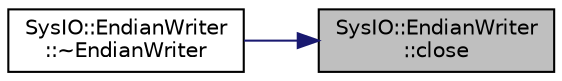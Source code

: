 digraph "SysIO::EndianWriter::close"
{
 // LATEX_PDF_SIZE
  edge [fontname="Helvetica",fontsize="10",labelfontname="Helvetica",labelfontsize="10"];
  node [fontname="Helvetica",fontsize="10",shape=record];
  rankdir="RL";
  Node1 [label="SysIO::EndianWriter\l::close",height=0.2,width=0.4,color="black", fillcolor="grey75", style="filled", fontcolor="black",tooltip="close the stream"];
  Node1 -> Node2 [dir="back",color="midnightblue",fontsize="10",style="solid",fontname="Helvetica"];
  Node2 [label="SysIO::EndianWriter\l::~EndianWriter",height=0.2,width=0.4,color="black", fillcolor="white", style="filled",URL="$class_sys_i_o_1_1_endian_writer.html#a0247099002d0f537ff0c8fa1c6e2b6c7",tooltip="Cleanup ofstream."];
}

